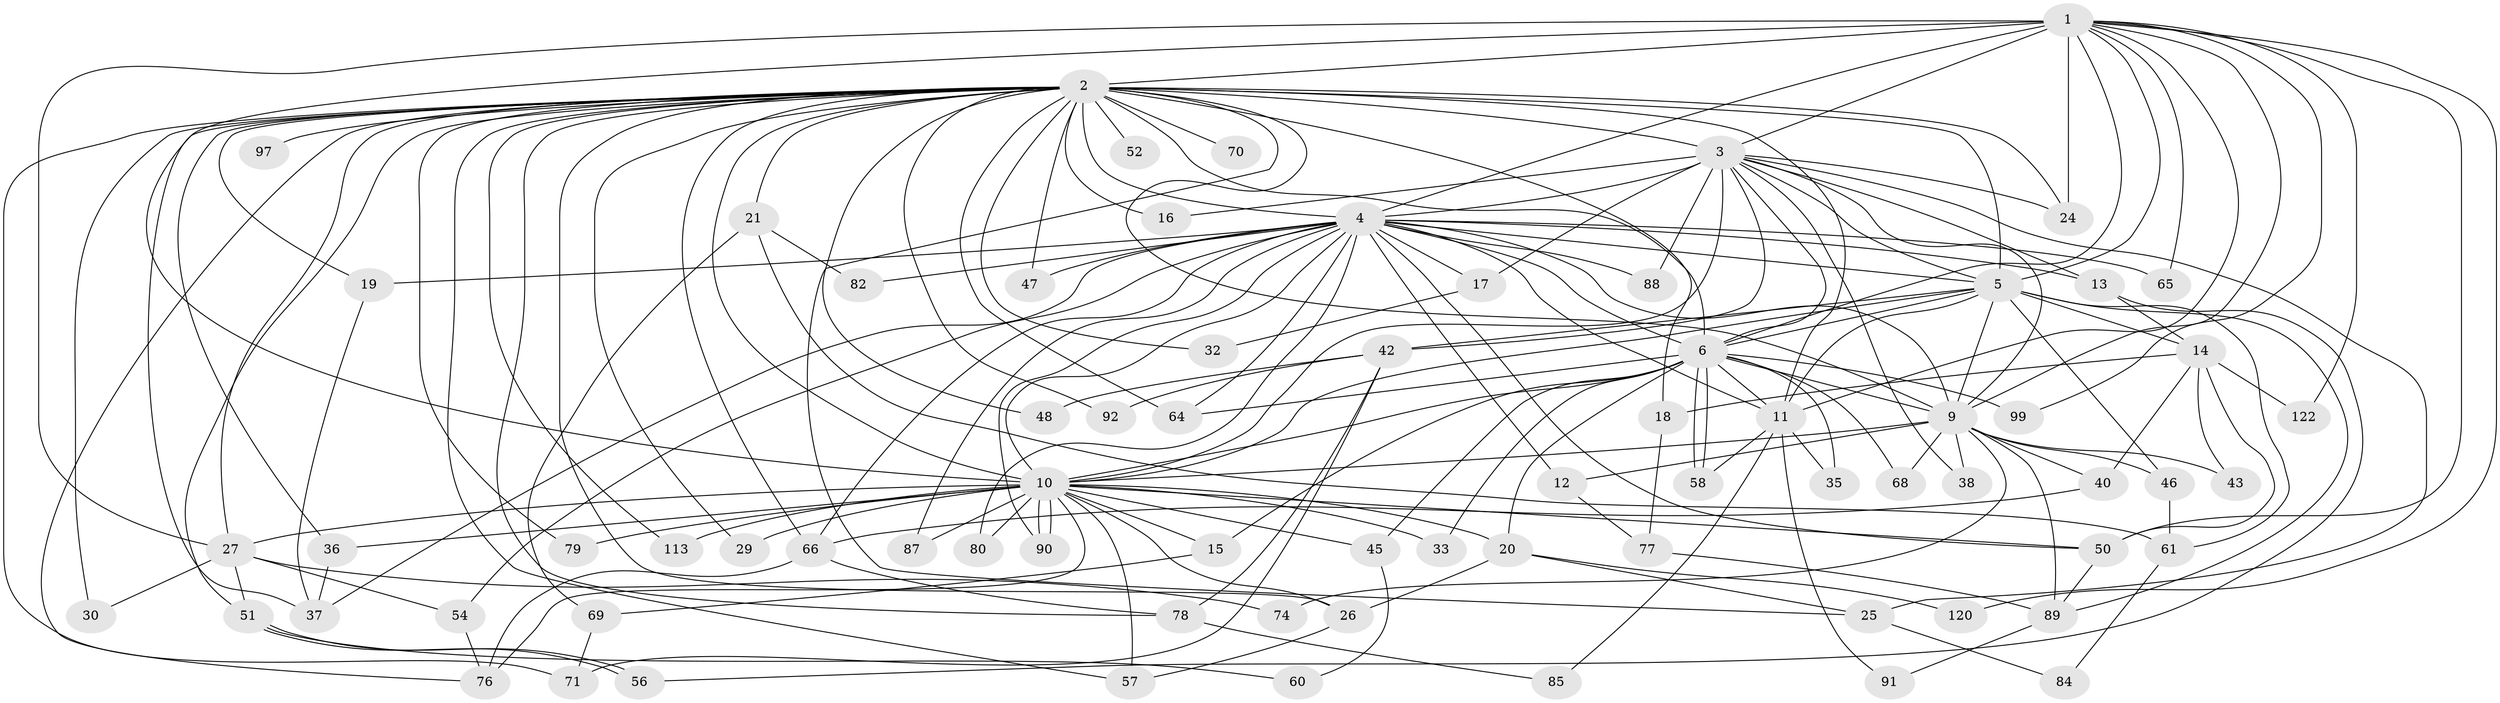 // original degree distribution, {17: 0.008064516129032258, 29: 0.008064516129032258, 21: 0.008064516129032258, 28: 0.008064516129032258, 15: 0.008064516129032258, 24: 0.008064516129032258, 25: 0.008064516129032258, 13: 0.008064516129032258, 20: 0.008064516129032258, 27: 0.008064516129032258, 6: 0.016129032258064516, 3: 0.23387096774193547, 4: 0.11290322580645161, 7: 0.016129032258064516, 5: 0.06451612903225806, 2: 0.47580645161290325}
// Generated by graph-tools (version 1.1) at 2025/17/03/04/25 18:17:55]
// undirected, 74 vertices, 180 edges
graph export_dot {
graph [start="1"]
  node [color=gray90,style=filled];
  1 [super="+53"];
  2 [super="+49+8+103+55+72+39+44+7"];
  3 [super="+112+41+86"];
  4 [super="+63"];
  5 [super="+31+67"];
  6;
  9 [super="+59+114"];
  10;
  11 [super="+23+118"];
  12;
  13 [super="+83"];
  14;
  15;
  16;
  17;
  18;
  19;
  20;
  21;
  24;
  25 [super="+102"];
  26;
  27;
  29;
  30 [super="+95"];
  32;
  33;
  35;
  36;
  37 [super="+62+81"];
  38;
  40;
  42;
  43;
  45 [super="+117"];
  46;
  47;
  48;
  50 [super="+115+105"];
  51;
  52;
  54;
  56;
  57 [super="+73"];
  58 [super="+116"];
  60;
  61 [super="+75"];
  64;
  65;
  66 [super="+94"];
  68;
  69;
  70;
  71 [super="+107"];
  74;
  76;
  77;
  78 [super="+119"];
  79;
  80;
  82;
  84;
  85;
  87;
  88;
  89 [super="+98"];
  90;
  91;
  92;
  97;
  99;
  113;
  120;
  122;
  1 -- 2 [weight=3];
  1 -- 3;
  1 -- 4 [weight=2];
  1 -- 5;
  1 -- 6;
  1 -- 9;
  1 -- 10 [weight=2];
  1 -- 24;
  1 -- 65;
  1 -- 99;
  1 -- 120;
  1 -- 122;
  1 -- 50;
  1 -- 27;
  1 -- 11;
  2 -- 3 [weight=7];
  2 -- 4 [weight=4];
  2 -- 5 [weight=4];
  2 -- 6 [weight=5];
  2 -- 9 [weight=4];
  2 -- 10 [weight=3];
  2 -- 18;
  2 -- 19;
  2 -- 21 [weight=2];
  2 -- 25 [weight=2];
  2 -- 27;
  2 -- 52 [weight=2];
  2 -- 70 [weight=2];
  2 -- 78;
  2 -- 79;
  2 -- 64;
  2 -- 66;
  2 -- 36;
  2 -- 48;
  2 -- 113;
  2 -- 37 [weight=2];
  2 -- 30 [weight=2];
  2 -- 97 [weight=2];
  2 -- 92;
  2 -- 57;
  2 -- 26;
  2 -- 16 [weight=3];
  2 -- 71;
  2 -- 11;
  2 -- 76;
  2 -- 24;
  2 -- 29;
  2 -- 32;
  2 -- 47;
  2 -- 51;
  3 -- 4;
  3 -- 5;
  3 -- 6;
  3 -- 9;
  3 -- 10;
  3 -- 13;
  3 -- 16;
  3 -- 17;
  3 -- 38;
  3 -- 42;
  3 -- 25;
  3 -- 24;
  3 -- 88;
  4 -- 5;
  4 -- 6;
  4 -- 9 [weight=2];
  4 -- 10;
  4 -- 11;
  4 -- 12;
  4 -- 13;
  4 -- 17;
  4 -- 19;
  4 -- 37;
  4 -- 47;
  4 -- 54;
  4 -- 64;
  4 -- 65;
  4 -- 66;
  4 -- 80;
  4 -- 82;
  4 -- 87;
  4 -- 88;
  4 -- 50;
  4 -- 90;
  5 -- 6;
  5 -- 9;
  5 -- 10;
  5 -- 14;
  5 -- 42;
  5 -- 46;
  5 -- 11;
  5 -- 61;
  5 -- 89;
  6 -- 9 [weight=2];
  6 -- 10;
  6 -- 11;
  6 -- 15;
  6 -- 20;
  6 -- 33;
  6 -- 35;
  6 -- 45 [weight=2];
  6 -- 58;
  6 -- 58;
  6 -- 64;
  6 -- 68;
  6 -- 99;
  9 -- 10;
  9 -- 12;
  9 -- 38;
  9 -- 40;
  9 -- 43;
  9 -- 46;
  9 -- 68;
  9 -- 74;
  9 -- 89;
  10 -- 15;
  10 -- 20;
  10 -- 26;
  10 -- 27;
  10 -- 29;
  10 -- 33;
  10 -- 36;
  10 -- 45;
  10 -- 50;
  10 -- 76;
  10 -- 79;
  10 -- 80;
  10 -- 87;
  10 -- 90;
  10 -- 90;
  10 -- 113;
  10 -- 57;
  11 -- 35;
  11 -- 91;
  11 -- 85;
  11 -- 58;
  12 -- 77;
  13 -- 14;
  13 -- 56;
  14 -- 18;
  14 -- 40;
  14 -- 43;
  14 -- 50;
  14 -- 122;
  15 -- 69;
  17 -- 32;
  18 -- 77;
  19 -- 37;
  20 -- 25;
  20 -- 26;
  20 -- 120;
  21 -- 61;
  21 -- 69;
  21 -- 82;
  25 -- 84;
  26 -- 57;
  27 -- 30;
  27 -- 51;
  27 -- 54;
  27 -- 74;
  36 -- 37;
  40 -- 66;
  42 -- 48;
  42 -- 78;
  42 -- 92;
  42 -- 71;
  45 -- 60;
  46 -- 61;
  50 -- 89;
  51 -- 56;
  51 -- 56;
  51 -- 60;
  54 -- 76;
  61 -- 84;
  66 -- 76;
  66 -- 78;
  69 -- 71;
  77 -- 89;
  78 -- 85;
  89 -- 91;
}
